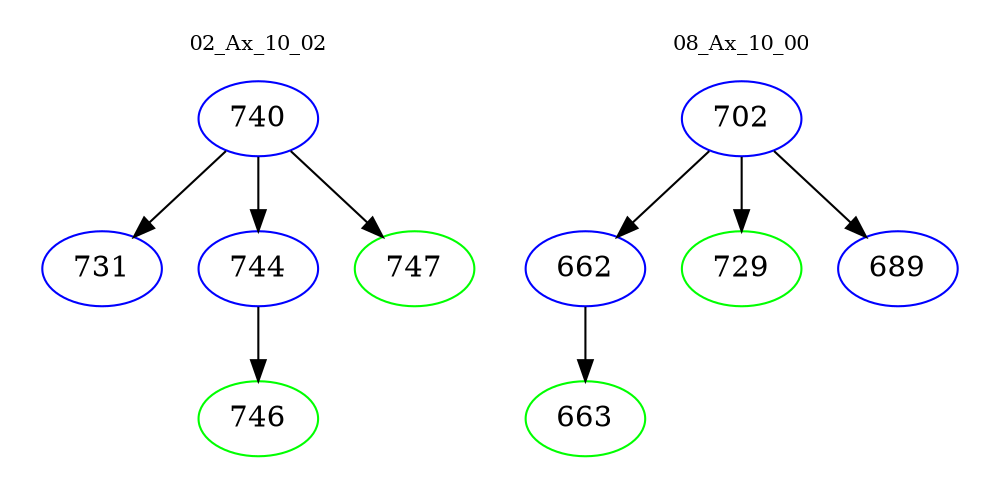 digraph{
subgraph cluster_0 {
color = white
label = "02_Ax_10_02";
fontsize=10;
T0_740 [label="740", color="blue"]
T0_740 -> T0_731 [color="black"]
T0_731 [label="731", color="blue"]
T0_740 -> T0_744 [color="black"]
T0_744 [label="744", color="blue"]
T0_744 -> T0_746 [color="black"]
T0_746 [label="746", color="green"]
T0_740 -> T0_747 [color="black"]
T0_747 [label="747", color="green"]
}
subgraph cluster_1 {
color = white
label = "08_Ax_10_00";
fontsize=10;
T1_702 [label="702", color="blue"]
T1_702 -> T1_662 [color="black"]
T1_662 [label="662", color="blue"]
T1_662 -> T1_663 [color="black"]
T1_663 [label="663", color="green"]
T1_702 -> T1_729 [color="black"]
T1_729 [label="729", color="green"]
T1_702 -> T1_689 [color="black"]
T1_689 [label="689", color="blue"]
}
}
